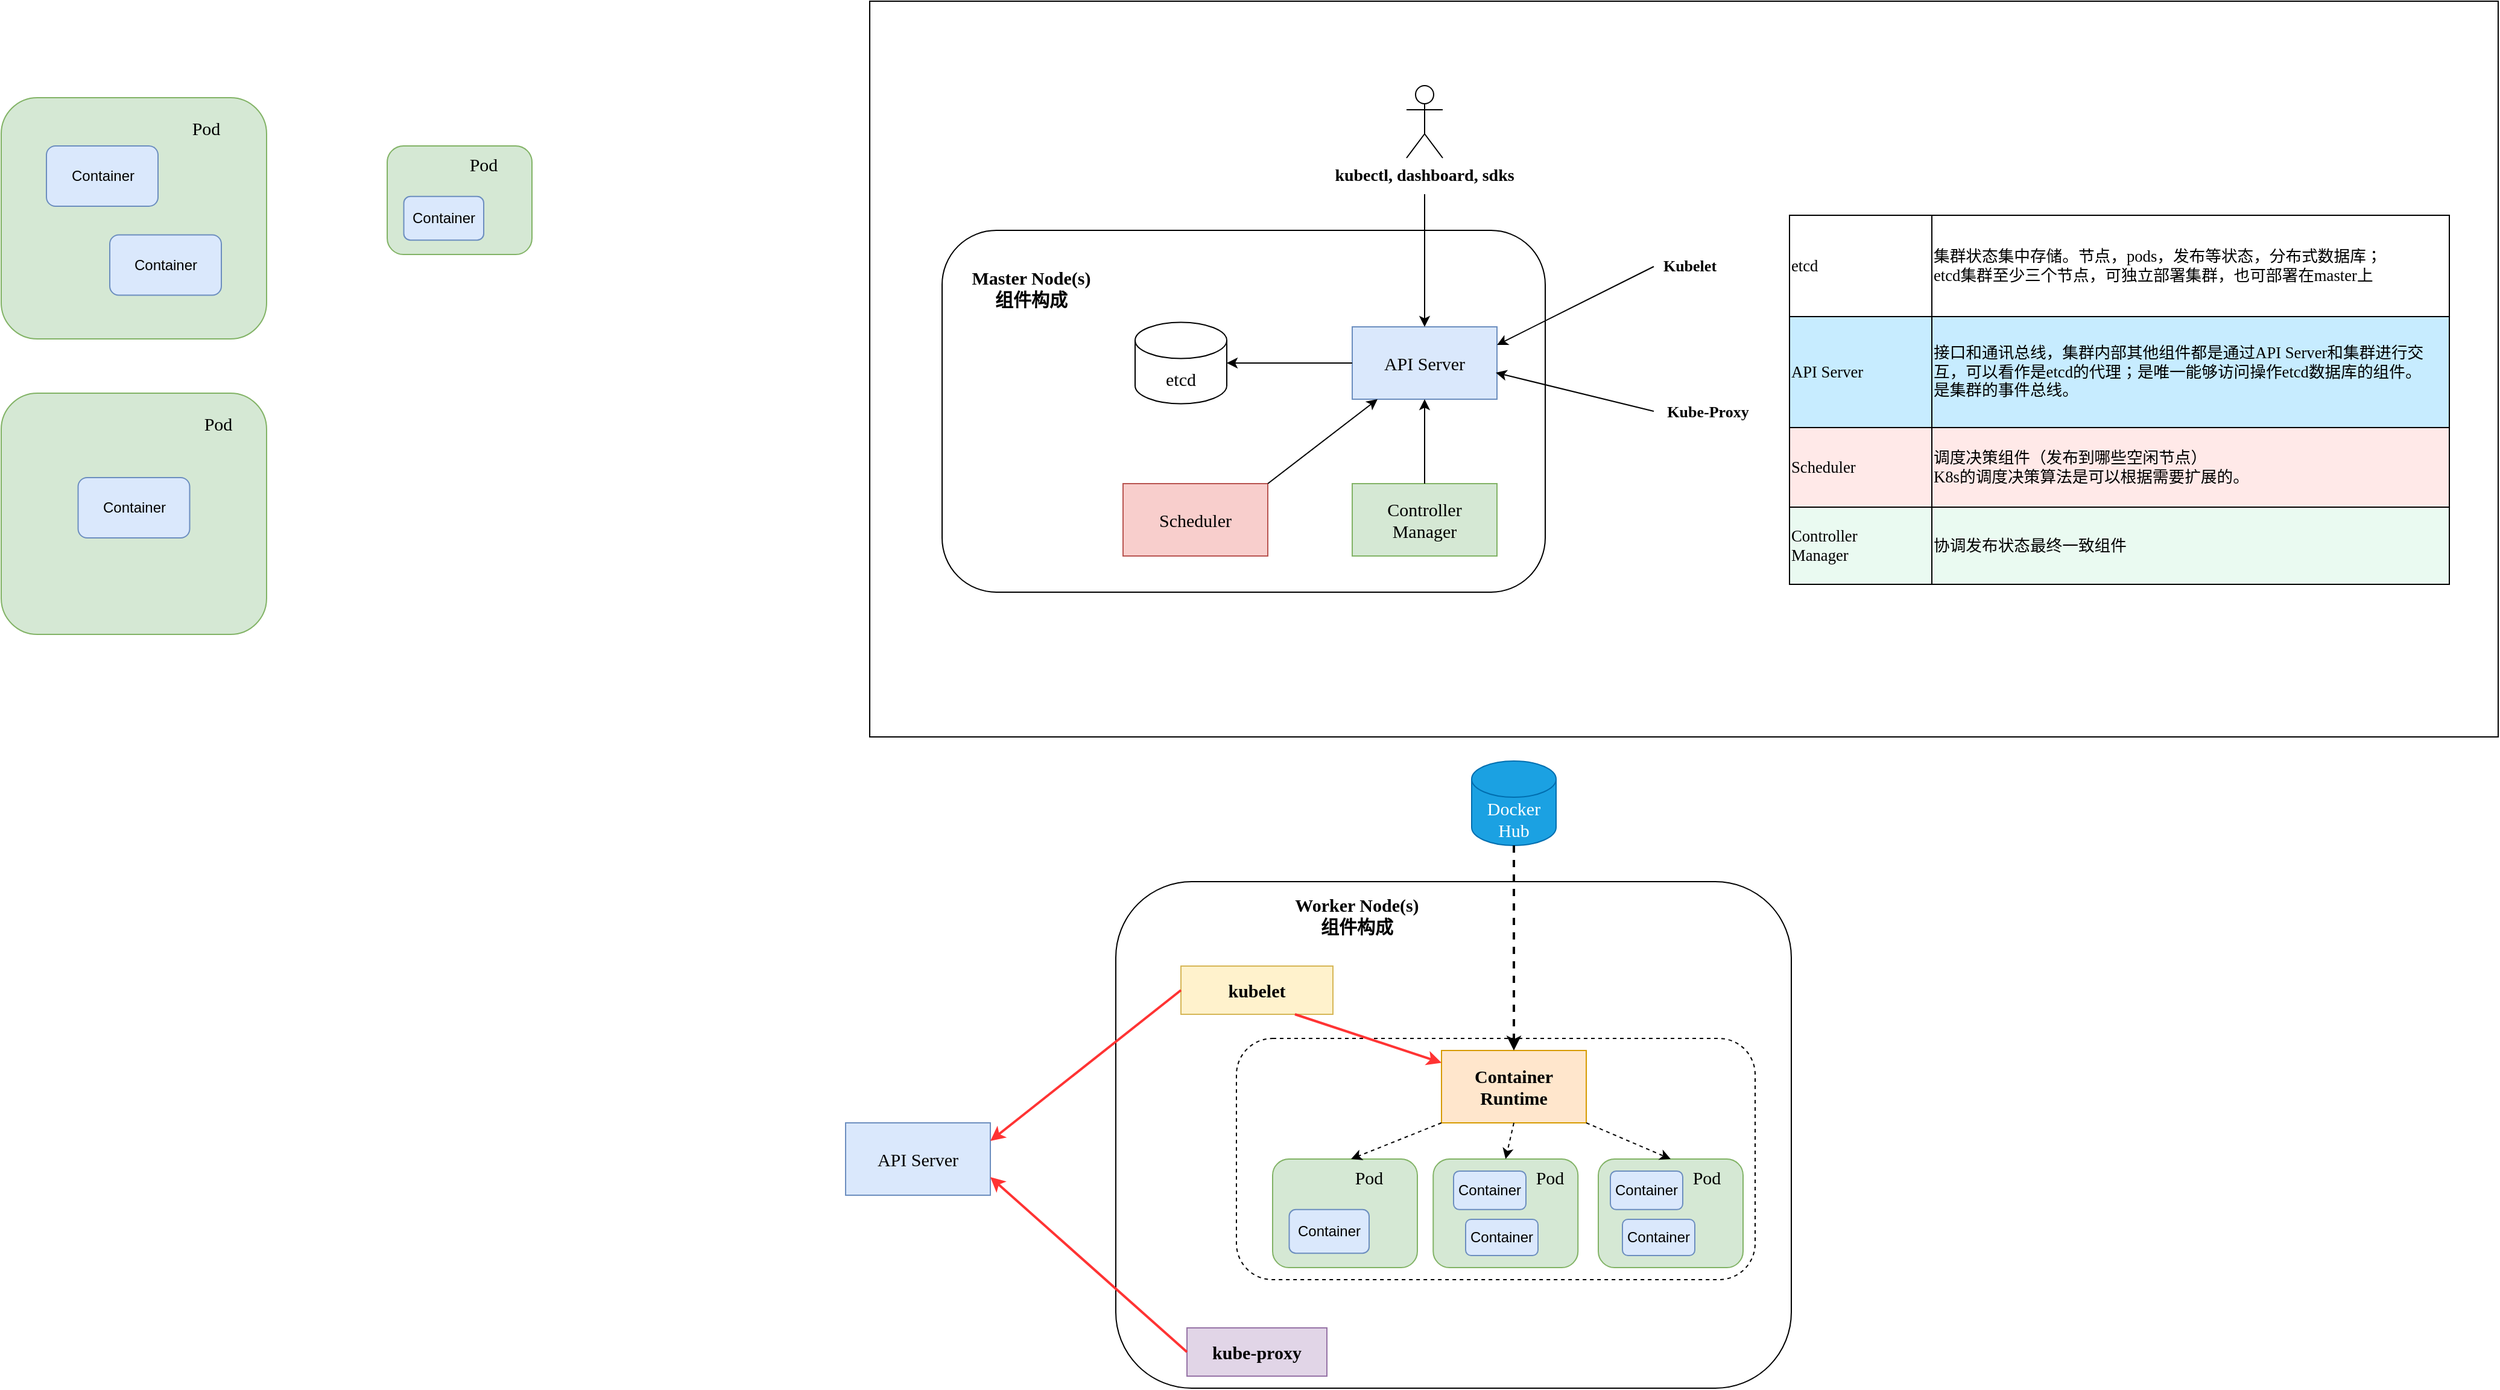 <mxfile version="18.0.3" type="github">
  <diagram id="0OIr32N4mZWq5NwwVB7Z" name="Page-1">
    <mxGraphModel dx="1758" dy="693" grid="1" gridSize="10" guides="1" tooltips="1" connect="1" arrows="1" fold="1" page="1" pageScale="1" pageWidth="827" pageHeight="1169" math="0" shadow="0">
      <root>
        <mxCell id="0" />
        <mxCell id="1" parent="0" />
        <mxCell id="_o6XQVJBd2mjOYgitS4h-55" value="" style="rounded=1;whiteSpace=wrap;html=1;labelBackgroundColor=none;labelBorderColor=default;fontFamily=Times New Roman;fontSize=15;" vertex="1" parent="1">
          <mxGeometry x="484" y="800" width="560" height="420" as="geometry" />
        </mxCell>
        <mxCell id="_o6XQVJBd2mjOYgitS4h-60" value="" style="rounded=1;whiteSpace=wrap;html=1;labelBackgroundColor=none;labelBorderColor=none;fontFamily=Times New Roman;fontSize=15;dashed=1;" vertex="1" parent="1">
          <mxGeometry x="584" y="930" width="430" height="200" as="geometry" />
        </mxCell>
        <mxCell id="_o6XQVJBd2mjOYgitS4h-54" value="" style="rounded=0;whiteSpace=wrap;html=1;labelBackgroundColor=none;labelBorderColor=default;fontFamily=Times New Roman;fontSize=15;" vertex="1" parent="1">
          <mxGeometry x="280" y="70" width="1350" height="610" as="geometry" />
        </mxCell>
        <mxCell id="84oyKUZuQ5dPgv2zPIhg-3" value="" style="rounded=1;whiteSpace=wrap;html=1;fillColor=#d5e8d4;strokeColor=#82b366;" parent="1" vertex="1">
          <mxGeometry x="-440" y="150" width="220" height="200" as="geometry" />
        </mxCell>
        <mxCell id="84oyKUZuQ5dPgv2zPIhg-2" value="Container" style="rounded=1;whiteSpace=wrap;html=1;fillColor=#dae8fc;strokeColor=#6c8ebf;" parent="1" vertex="1">
          <mxGeometry x="-402.5" y="190" width="92.5" height="50" as="geometry" />
        </mxCell>
        <mxCell id="84oyKUZuQ5dPgv2zPIhg-4" value="" style="rounded=1;whiteSpace=wrap;html=1;" parent="1" vertex="1">
          <mxGeometry x="340" y="260" width="500" height="300" as="geometry" />
        </mxCell>
        <mxCell id="84oyKUZuQ5dPgv2zPIhg-5" value="Master Node(s)&lt;br&gt;组件构成" style="text;html=1;strokeColor=none;fillColor=none;align=center;verticalAlign=middle;whiteSpace=wrap;rounded=0;fontSize=15;fontStyle=1;fontFamily=Times New Roman;" parent="1" vertex="1">
          <mxGeometry x="344" y="290" width="140" height="35" as="geometry" />
        </mxCell>
        <mxCell id="84oyKUZuQ5dPgv2zPIhg-6" value="etcd" style="shape=cylinder3;whiteSpace=wrap;html=1;boundedLbl=1;backgroundOutline=1;size=15;fontFamily=Times New Roman;fontSize=15;" parent="1" vertex="1">
          <mxGeometry x="500" y="336.25" width="76" height="67.5" as="geometry" />
        </mxCell>
        <mxCell id="84oyKUZuQ5dPgv2zPIhg-7" value="API Server" style="rounded=0;whiteSpace=wrap;html=1;fontFamily=Times New Roman;fontSize=15;fillColor=#dae8fc;strokeColor=#6c8ebf;" parent="1" vertex="1">
          <mxGeometry x="680" y="340" width="120" height="60" as="geometry" />
        </mxCell>
        <mxCell id="84oyKUZuQ5dPgv2zPIhg-8" value="Controller&lt;br&gt;Manager" style="rounded=0;whiteSpace=wrap;html=1;fontFamily=Times New Roman;fontSize=15;fillColor=#d5e8d4;strokeColor=#82b366;" parent="1" vertex="1">
          <mxGeometry x="680" y="470" width="120" height="60" as="geometry" />
        </mxCell>
        <mxCell id="84oyKUZuQ5dPgv2zPIhg-9" value="Scheduler" style="rounded=0;whiteSpace=wrap;html=1;fontFamily=Times New Roman;fontSize=15;fillColor=#f8cecc;strokeColor=#b85450;" parent="1" vertex="1">
          <mxGeometry x="490" y="470" width="120" height="60" as="geometry" />
        </mxCell>
        <mxCell id="_o6XQVJBd2mjOYgitS4h-2" value="" style="endArrow=classic;html=1;rounded=0;exitX=0;exitY=0.5;exitDx=0;exitDy=0;entryX=1;entryY=0.5;entryDx=0;entryDy=0;entryPerimeter=0;" edge="1" parent="1" source="84oyKUZuQ5dPgv2zPIhg-7" target="84oyKUZuQ5dPgv2zPIhg-6">
          <mxGeometry width="50" height="50" relative="1" as="geometry">
            <mxPoint x="700" y="390" as="sourcePoint" />
            <mxPoint x="750" y="340" as="targetPoint" />
          </mxGeometry>
        </mxCell>
        <mxCell id="_o6XQVJBd2mjOYgitS4h-3" value="" style="endArrow=classic;html=1;rounded=0;exitX=1;exitY=0;exitDx=0;exitDy=0;" edge="1" parent="1" source="84oyKUZuQ5dPgv2zPIhg-9" target="84oyKUZuQ5dPgv2zPIhg-7">
          <mxGeometry width="50" height="50" relative="1" as="geometry">
            <mxPoint x="600" y="480" as="sourcePoint" />
            <mxPoint x="650" y="430" as="targetPoint" />
          </mxGeometry>
        </mxCell>
        <mxCell id="_o6XQVJBd2mjOYgitS4h-4" value="" style="endArrow=classic;html=1;rounded=0;exitX=0.5;exitY=0;exitDx=0;exitDy=0;entryX=0.5;entryY=1;entryDx=0;entryDy=0;" edge="1" parent="1" source="84oyKUZuQ5dPgv2zPIhg-8" target="84oyKUZuQ5dPgv2zPIhg-7">
          <mxGeometry width="50" height="50" relative="1" as="geometry">
            <mxPoint x="720" y="460" as="sourcePoint" />
            <mxPoint x="770" y="410" as="targetPoint" />
          </mxGeometry>
        </mxCell>
        <mxCell id="_o6XQVJBd2mjOYgitS4h-5" value="" style="endArrow=classic;html=1;rounded=0;entryX=1;entryY=0.25;entryDx=0;entryDy=0;" edge="1" parent="1" target="84oyKUZuQ5dPgv2zPIhg-7">
          <mxGeometry width="50" height="50" relative="1" as="geometry">
            <mxPoint x="930" y="290" as="sourcePoint" />
            <mxPoint x="750" y="340" as="targetPoint" />
          </mxGeometry>
        </mxCell>
        <mxCell id="_o6XQVJBd2mjOYgitS4h-6" value="Kubelet" style="text;html=1;strokeColor=none;fillColor=none;align=center;verticalAlign=middle;whiteSpace=wrap;rounded=0;fontStyle=1;fontSize=13;fontFamily=Times New Roman;" vertex="1" parent="1">
          <mxGeometry x="930" y="280" width="60" height="17.5" as="geometry" />
        </mxCell>
        <mxCell id="_o6XQVJBd2mjOYgitS4h-7" value="" style="endArrow=classic;html=1;rounded=0;fontFamily=Times New Roman;fontSize=13;entryX=0.992;entryY=0.633;entryDx=0;entryDy=0;entryPerimeter=0;" edge="1" parent="1" target="84oyKUZuQ5dPgv2zPIhg-7">
          <mxGeometry width="50" height="50" relative="1" as="geometry">
            <mxPoint x="930" y="410" as="sourcePoint" />
            <mxPoint x="980" y="410" as="targetPoint" />
          </mxGeometry>
        </mxCell>
        <mxCell id="_o6XQVJBd2mjOYgitS4h-8" value="Kube-Proxy" style="text;html=1;strokeColor=none;fillColor=none;align=center;verticalAlign=middle;whiteSpace=wrap;rounded=0;fontFamily=Times New Roman;fontSize=13;fontStyle=1" vertex="1" parent="1">
          <mxGeometry x="930" y="395" width="90" height="30" as="geometry" />
        </mxCell>
        <mxCell id="_o6XQVJBd2mjOYgitS4h-9" value="" style="endArrow=classic;html=1;rounded=0;fontFamily=Times New Roman;fontSize=13;entryX=0.5;entryY=0;entryDx=0;entryDy=0;" edge="1" parent="1" target="84oyKUZuQ5dPgv2zPIhg-7">
          <mxGeometry width="50" height="50" relative="1" as="geometry">
            <mxPoint x="740" y="230" as="sourcePoint" />
            <mxPoint x="750" y="180" as="targetPoint" />
          </mxGeometry>
        </mxCell>
        <mxCell id="_o6XQVJBd2mjOYgitS4h-10" value="kubectl, dashboard, sdks" style="text;html=1;strokeColor=none;fillColor=none;align=center;verticalAlign=middle;whiteSpace=wrap;rounded=0;fontFamily=Times New Roman;fontSize=14;fontStyle=1" vertex="1" parent="1">
          <mxGeometry x="580" y="200" width="320" height="30" as="geometry" />
        </mxCell>
        <mxCell id="_o6XQVJBd2mjOYgitS4h-11" value="" style="shape=umlActor;verticalLabelPosition=bottom;verticalAlign=top;html=1;outlineConnect=0;fontFamily=Times New Roman;fontSize=14;" vertex="1" parent="1">
          <mxGeometry x="725" y="140" width="30" height="60" as="geometry" />
        </mxCell>
        <mxCell id="_o6XQVJBd2mjOYgitS4h-53" value="&lt;table style=&quot;border-collapse:collapse&quot;&gt;&lt;colgroup&gt;&lt;col style=&quot;width: 139px;&quot; width=&quot;139&quot;&gt;&lt;col style=&quot;width: 564px;&quot; width=&quot;564&quot;&gt;&lt;/colgroup&gt;&lt;tbody&gt;&lt;tr style=&quot;mso-height-source:userset;height:84px;&quot; height=&quot;84&quot;&gt;&lt;td style=&quot;font-size:10pt;color:#000000;border-left: .5pt solid #000000;border-top: .5pt solid #000000;border-right: .5pt solid #000000;border-bottom: .5pt solid #000000;text-align:left;mso-number-format: &#39;General&#39;;&quot;&gt;&lt;font style=&quot;font-size:10pt;color:#000000;&quot;&gt;etcd&lt;/font&gt;&lt;/td&gt;&lt;td style=&quot;font-size: 10pt; color: rgb(0, 0, 0); border-width: 0.5pt; border-style: solid; border-color: rgb(0, 0, 0); text-align: left;&quot;&gt;&lt;font style=&quot;font-size:10pt;color:#000000;&quot;&gt;集群状态集中存储。节点，pods，发布等状态，分布式数据库；&lt;br style=&quot;mso-data-placement:same-cell;&quot;&gt;etcd集群至少三个节点，可独立部署集群，也可部署在master上&lt;/font&gt;&lt;/td&gt;&lt;/tr&gt;&lt;tr style=&quot;mso-height-source:userset;height:92px;&quot; height=&quot;92&quot;&gt;&lt;td style=&quot;background-color:#c7ecff;font-size:10pt;color:#000000;border-left: .5pt solid #000000;border-top: .5pt solid #000000;border-right: .5pt solid #000000;border-bottom: .5pt solid #000000;text-align:left;mso-number-format: &#39;General&#39;;&quot;&gt;&lt;font style=&quot;font-size:10pt;color:#000000;&quot;&gt;API Server&lt;/font&gt;&lt;/td&gt;&lt;td style=&quot;background-color: rgb(199, 236, 255); font-size: 10pt; color: rgb(0, 0, 0); border-width: 0.5pt; border-style: solid; border-color: rgb(0, 0, 0); text-align: left;&quot;&gt;&lt;font style=&quot;font-size:10pt;color:#000000;&quot;&gt;接口和通讯总线，集群内部其他组件都是通过API Server和集群进行交互，可以看作是etcd的代理；是唯一能够访问操作etcd数据库的组件。&lt;br style=&quot;mso-data-placement:same-cell;&quot;&gt;是集群的事件总线。&lt;/font&gt;&lt;/td&gt;&lt;/tr&gt;&lt;tr style=&quot;mso-height-source:userset;height:66px;&quot; height=&quot;66&quot;&gt;&lt;td style=&quot;background-color:#ffe9e8;font-size:10pt;color:#000000;border-left: .5pt solid #000000;border-top: .5pt solid #000000;border-right: .5pt solid #000000;border-bottom: .5pt solid #000000;text-align:left;mso-number-format: &#39;General&#39;;&quot;&gt;&lt;font style=&quot;font-size:10pt;color:#000000;&quot;&gt;Scheduler&lt;/font&gt;&lt;/td&gt;&lt;td style=&quot;background-color: rgb(255, 233, 232); font-size: 10pt; color: rgb(0, 0, 0); border-width: 0.5pt; border-style: solid; border-color: rgb(0, 0, 0); text-align: left;&quot;&gt;&lt;font style=&quot;font-size:10pt;color:#000000;&quot;&gt;调度决策组件（发布到哪些空闲节点）&lt;br style=&quot;mso-data-placement:same-cell;&quot;&gt;K8s的调度决策算法是可以根据需要扩展的。&lt;/font&gt;&lt;/td&gt;&lt;/tr&gt;&lt;tr style=&quot;mso-height-source:userset;height:64px;&quot; height=&quot;64&quot;&gt;&lt;td style=&quot;background-color: rgb(234, 250, 241); font-size: 10pt; color: rgb(0, 0, 0); border-width: 0.5pt; border-style: solid; border-color: rgb(0, 0, 0); text-align: left;&quot;&gt;&lt;font style=&quot;font-size:10pt;color:#000000;&quot;&gt;Controller &lt;br style=&quot;mso-data-placement:same-cell;&quot;&gt;Manager&lt;/font&gt;&lt;/td&gt;&lt;td style=&quot;background-color:#eafaf1;font-size:10pt;color:#000000;border-left: .5pt solid #000000;border-top: .5pt solid #000000;border-right: .5pt solid #000000;border-bottom: .5pt solid #000000;text-align:left;mso-number-format: &#39;General&#39;;&quot;&gt;&lt;font style=&quot;font-size:10pt;color:#000000;&quot;&gt;协调发布状态最终一致组件&lt;/font&gt;&lt;/td&gt;&lt;/tr&gt;&lt;/tbody&gt;&lt;/table&gt;" style="text;whiteSpace=wrap;html=1;fontSize=15;fontFamily=Times New Roman;" vertex="1" parent="1">
          <mxGeometry x="1040" y="240" width="550" height="320" as="geometry" />
        </mxCell>
        <mxCell id="_o6XQVJBd2mjOYgitS4h-56" value="Worker Node(s)&lt;br&gt;组件构成" style="text;html=1;strokeColor=none;fillColor=none;align=center;verticalAlign=middle;whiteSpace=wrap;rounded=0;fontSize=15;fontStyle=1;fontFamily=Times New Roman;" vertex="1" parent="1">
          <mxGeometry x="614" y="810" width="140" height="35" as="geometry" />
        </mxCell>
        <mxCell id="_o6XQVJBd2mjOYgitS4h-57" value="kubelet" style="rounded=0;whiteSpace=wrap;html=1;labelBackgroundColor=none;labelBorderColor=none;fontFamily=Times New Roman;fontSize=15;fontStyle=1;fillColor=#fff2cc;strokeColor=#d6b656;" vertex="1" parent="1">
          <mxGeometry x="538" y="870" width="126" height="40" as="geometry" />
        </mxCell>
        <mxCell id="_o6XQVJBd2mjOYgitS4h-58" value="Container&lt;br&gt;Runtime" style="rounded=0;whiteSpace=wrap;html=1;labelBackgroundColor=none;labelBorderColor=none;fontFamily=Times New Roman;fontSize=15;fontStyle=1;fillColor=#ffe6cc;strokeColor=#d79b00;" vertex="1" parent="1">
          <mxGeometry x="754" y="940" width="120" height="60" as="geometry" />
        </mxCell>
        <mxCell id="_o6XQVJBd2mjOYgitS4h-59" value="kube-proxy" style="rounded=0;whiteSpace=wrap;html=1;labelBackgroundColor=none;labelBorderColor=none;fontFamily=Times New Roman;fontSize=15;fontStyle=1;fillColor=#e1d5e7;strokeColor=#9673a6;" vertex="1" parent="1">
          <mxGeometry x="543" y="1170" width="116" height="40" as="geometry" />
        </mxCell>
        <mxCell id="_o6XQVJBd2mjOYgitS4h-61" value="Container" style="rounded=1;whiteSpace=wrap;html=1;fillColor=#dae8fc;strokeColor=#6c8ebf;" vertex="1" parent="1">
          <mxGeometry x="-350" y="263.75" width="92.5" height="50" as="geometry" />
        </mxCell>
        <mxCell id="_o6XQVJBd2mjOYgitS4h-62" value="" style="rounded=1;whiteSpace=wrap;html=1;fillColor=#d5e8d4;strokeColor=#82b366;" vertex="1" parent="1">
          <mxGeometry x="-120" y="190" width="120" height="90" as="geometry" />
        </mxCell>
        <mxCell id="_o6XQVJBd2mjOYgitS4h-63" value="Container" style="rounded=1;whiteSpace=wrap;html=1;fillColor=#dae8fc;strokeColor=#6c8ebf;" vertex="1" parent="1">
          <mxGeometry x="-106.25" y="231.88" width="66.25" height="36.25" as="geometry" />
        </mxCell>
        <mxCell id="_o6XQVJBd2mjOYgitS4h-65" value="Pod" style="text;html=1;strokeColor=none;fillColor=none;align=center;verticalAlign=middle;whiteSpace=wrap;rounded=0;dashed=1;labelBackgroundColor=none;labelBorderColor=none;fontFamily=Times New Roman;fontSize=15;" vertex="1" parent="1">
          <mxGeometry x="-300" y="160" width="60" height="30" as="geometry" />
        </mxCell>
        <mxCell id="_o6XQVJBd2mjOYgitS4h-66" value="Pod" style="text;html=1;strokeColor=none;fillColor=none;align=center;verticalAlign=middle;whiteSpace=wrap;rounded=0;dashed=1;labelBackgroundColor=none;labelBorderColor=none;fontFamily=Times New Roman;fontSize=15;" vertex="1" parent="1">
          <mxGeometry x="-70" y="190" width="60" height="30" as="geometry" />
        </mxCell>
        <mxCell id="_o6XQVJBd2mjOYgitS4h-67" value="" style="rounded=1;whiteSpace=wrap;html=1;fillColor=#d5e8d4;strokeColor=#82b366;" vertex="1" parent="1">
          <mxGeometry x="-440" y="395" width="220" height="200" as="geometry" />
        </mxCell>
        <mxCell id="_o6XQVJBd2mjOYgitS4h-68" value="Container" style="rounded=1;whiteSpace=wrap;html=1;fillColor=#dae8fc;strokeColor=#6c8ebf;" vertex="1" parent="1">
          <mxGeometry x="-376.25" y="465" width="92.5" height="50" as="geometry" />
        </mxCell>
        <mxCell id="_o6XQVJBd2mjOYgitS4h-69" value="Pod" style="text;html=1;strokeColor=none;fillColor=none;align=center;verticalAlign=middle;whiteSpace=wrap;rounded=0;dashed=1;labelBackgroundColor=none;labelBorderColor=none;fontFamily=Times New Roman;fontSize=15;" vertex="1" parent="1">
          <mxGeometry x="-290" y="405" width="60" height="30" as="geometry" />
        </mxCell>
        <mxCell id="_o6XQVJBd2mjOYgitS4h-70" value="" style="rounded=1;whiteSpace=wrap;html=1;fillColor=#d5e8d4;strokeColor=#82b366;" vertex="1" parent="1">
          <mxGeometry x="614" y="1030" width="120" height="90" as="geometry" />
        </mxCell>
        <mxCell id="_o6XQVJBd2mjOYgitS4h-71" value="Container" style="rounded=1;whiteSpace=wrap;html=1;fillColor=#dae8fc;strokeColor=#6c8ebf;" vertex="1" parent="1">
          <mxGeometry x="627.75" y="1071.88" width="66.25" height="36.25" as="geometry" />
        </mxCell>
        <mxCell id="_o6XQVJBd2mjOYgitS4h-72" value="Pod" style="text;html=1;strokeColor=none;fillColor=none;align=center;verticalAlign=middle;whiteSpace=wrap;rounded=0;dashed=1;labelBackgroundColor=none;labelBorderColor=none;fontFamily=Times New Roman;fontSize=15;" vertex="1" parent="1">
          <mxGeometry x="664" y="1030" width="60" height="30" as="geometry" />
        </mxCell>
        <mxCell id="_o6XQVJBd2mjOYgitS4h-73" value="" style="rounded=1;whiteSpace=wrap;html=1;fillColor=#d5e8d4;strokeColor=#82b366;" vertex="1" parent="1">
          <mxGeometry x="747.13" y="1030" width="120" height="90" as="geometry" />
        </mxCell>
        <mxCell id="_o6XQVJBd2mjOYgitS4h-74" value="Container" style="rounded=1;whiteSpace=wrap;html=1;fillColor=#dae8fc;strokeColor=#6c8ebf;" vertex="1" parent="1">
          <mxGeometry x="774" y="1080" width="60" height="30" as="geometry" />
        </mxCell>
        <mxCell id="_o6XQVJBd2mjOYgitS4h-75" value="Pod" style="text;html=1;strokeColor=none;fillColor=none;align=center;verticalAlign=middle;whiteSpace=wrap;rounded=0;dashed=1;labelBackgroundColor=none;labelBorderColor=none;fontFamily=Times New Roman;fontSize=15;" vertex="1" parent="1">
          <mxGeometry x="814" y="1030" width="60" height="30" as="geometry" />
        </mxCell>
        <mxCell id="_o6XQVJBd2mjOYgitS4h-76" value="Container" style="rounded=1;whiteSpace=wrap;html=1;fillColor=#dae8fc;strokeColor=#6c8ebf;" vertex="1" parent="1">
          <mxGeometry x="764" y="1040" width="60" height="31.88" as="geometry" />
        </mxCell>
        <mxCell id="_o6XQVJBd2mjOYgitS4h-77" value="" style="rounded=1;whiteSpace=wrap;html=1;fillColor=#d5e8d4;strokeColor=#82b366;" vertex="1" parent="1">
          <mxGeometry x="884" y="1030" width="120" height="90" as="geometry" />
        </mxCell>
        <mxCell id="_o6XQVJBd2mjOYgitS4h-78" value="Container" style="rounded=1;whiteSpace=wrap;html=1;fillColor=#dae8fc;strokeColor=#6c8ebf;" vertex="1" parent="1">
          <mxGeometry x="904" y="1080" width="60" height="30" as="geometry" />
        </mxCell>
        <mxCell id="_o6XQVJBd2mjOYgitS4h-79" value="Pod" style="text;html=1;strokeColor=none;fillColor=none;align=center;verticalAlign=middle;whiteSpace=wrap;rounded=0;dashed=1;labelBackgroundColor=none;labelBorderColor=none;fontFamily=Times New Roman;fontSize=15;" vertex="1" parent="1">
          <mxGeometry x="944" y="1030" width="60" height="30" as="geometry" />
        </mxCell>
        <mxCell id="_o6XQVJBd2mjOYgitS4h-80" value="Container" style="rounded=1;whiteSpace=wrap;html=1;fillColor=#dae8fc;strokeColor=#6c8ebf;" vertex="1" parent="1">
          <mxGeometry x="894" y="1040" width="60" height="31.88" as="geometry" />
        </mxCell>
        <mxCell id="_o6XQVJBd2mjOYgitS4h-82" value="" style="endArrow=classic;html=1;rounded=0;fontFamily=Times New Roman;fontSize=15;exitX=0.75;exitY=1;exitDx=0;exitDy=0;strokeColor=#FF3333;strokeWidth=2;" edge="1" parent="1" source="_o6XQVJBd2mjOYgitS4h-57" target="_o6XQVJBd2mjOYgitS4h-58">
          <mxGeometry width="50" height="50" relative="1" as="geometry">
            <mxPoint x="634" y="950" as="sourcePoint" />
            <mxPoint x="684" y="900" as="targetPoint" />
          </mxGeometry>
        </mxCell>
        <mxCell id="_o6XQVJBd2mjOYgitS4h-84" value="" style="endArrow=classic;html=1;rounded=0;fontFamily=Times New Roman;fontSize=15;strokeColor=#000000;entryX=0.5;entryY=0;entryDx=0;entryDy=0;exitX=0.5;exitY=1;exitDx=0;exitDy=0;dashed=1;" edge="1" parent="1" source="_o6XQVJBd2mjOYgitS4h-58" target="_o6XQVJBd2mjOYgitS4h-73">
          <mxGeometry width="50" height="50" relative="1" as="geometry">
            <mxPoint x="704" y="1000" as="sourcePoint" />
            <mxPoint x="754" y="950" as="targetPoint" />
          </mxGeometry>
        </mxCell>
        <mxCell id="_o6XQVJBd2mjOYgitS4h-85" value="" style="endArrow=classic;html=1;rounded=0;fontFamily=Times New Roman;fontSize=15;strokeColor=#000000;entryX=0.25;entryY=0;entryDx=0;entryDy=0;exitX=0;exitY=1;exitDx=0;exitDy=0;dashed=1;" edge="1" parent="1" source="_o6XQVJBd2mjOYgitS4h-58" target="_o6XQVJBd2mjOYgitS4h-72">
          <mxGeometry width="50" height="50" relative="1" as="geometry">
            <mxPoint x="824" y="1010" as="sourcePoint" />
            <mxPoint x="817.13" y="1040" as="targetPoint" />
          </mxGeometry>
        </mxCell>
        <mxCell id="_o6XQVJBd2mjOYgitS4h-86" value="" style="endArrow=classic;html=1;rounded=0;fontFamily=Times New Roman;fontSize=15;strokeColor=#000000;entryX=0.5;entryY=0;entryDx=0;entryDy=0;exitX=1;exitY=1;exitDx=0;exitDy=0;dashed=1;" edge="1" parent="1" source="_o6XQVJBd2mjOYgitS4h-58" target="_o6XQVJBd2mjOYgitS4h-77">
          <mxGeometry width="50" height="50" relative="1" as="geometry">
            <mxPoint x="764" y="1010" as="sourcePoint" />
            <mxPoint x="689" y="1040" as="targetPoint" />
          </mxGeometry>
        </mxCell>
        <mxCell id="_o6XQVJBd2mjOYgitS4h-87" value="Docker&lt;br&gt;Hub" style="shape=cylinder3;whiteSpace=wrap;html=1;boundedLbl=1;backgroundOutline=1;size=15;labelBackgroundColor=none;labelBorderColor=none;fontFamily=Times New Roman;fontSize=15;fillColor=#1ba1e2;fontColor=#ffffff;strokeColor=#006EAF;" vertex="1" parent="1">
          <mxGeometry x="779" y="700" width="70" height="70" as="geometry" />
        </mxCell>
        <mxCell id="_o6XQVJBd2mjOYgitS4h-89" value="" style="endArrow=classic;html=1;rounded=0;fontFamily=Times New Roman;fontSize=15;strokeColor=#000000;strokeWidth=2;dashed=1;entryX=0.5;entryY=0;entryDx=0;entryDy=0;exitX=0.5;exitY=1;exitDx=0;exitDy=0;exitPerimeter=0;" edge="1" parent="1" source="_o6XQVJBd2mjOYgitS4h-87" target="_o6XQVJBd2mjOYgitS4h-58">
          <mxGeometry width="50" height="50" relative="1" as="geometry">
            <mxPoint x="684" y="790" as="sourcePoint" />
            <mxPoint x="734" y="740" as="targetPoint" />
          </mxGeometry>
        </mxCell>
        <mxCell id="_o6XQVJBd2mjOYgitS4h-90" value="API Server" style="rounded=0;whiteSpace=wrap;html=1;fontFamily=Times New Roman;fontSize=15;fillColor=#dae8fc;strokeColor=#6c8ebf;" vertex="1" parent="1">
          <mxGeometry x="260" y="1000" width="120" height="60" as="geometry" />
        </mxCell>
        <mxCell id="_o6XQVJBd2mjOYgitS4h-91" value="" style="endArrow=classic;html=1;rounded=0;fontFamily=Times New Roman;fontSize=15;exitX=0;exitY=0.5;exitDx=0;exitDy=0;strokeColor=#FF3333;strokeWidth=2;entryX=1;entryY=0.25;entryDx=0;entryDy=0;" edge="1" parent="1" source="_o6XQVJBd2mjOYgitS4h-57" target="_o6XQVJBd2mjOYgitS4h-90">
          <mxGeometry width="50" height="50" relative="1" as="geometry">
            <mxPoint x="353.25" y="920" as="sourcePoint" />
            <mxPoint x="474.75" y="960.165" as="targetPoint" />
          </mxGeometry>
        </mxCell>
        <mxCell id="_o6XQVJBd2mjOYgitS4h-92" value="" style="endArrow=classic;html=1;rounded=0;fontFamily=Times New Roman;fontSize=15;exitX=0;exitY=0.5;exitDx=0;exitDy=0;strokeColor=#FF3333;strokeWidth=2;entryX=1;entryY=0.75;entryDx=0;entryDy=0;" edge="1" parent="1" source="_o6XQVJBd2mjOYgitS4h-59" target="_o6XQVJBd2mjOYgitS4h-90">
          <mxGeometry width="50" height="50" relative="1" as="geometry">
            <mxPoint x="548" y="900" as="sourcePoint" />
            <mxPoint x="390" y="1025" as="targetPoint" />
          </mxGeometry>
        </mxCell>
      </root>
    </mxGraphModel>
  </diagram>
</mxfile>
